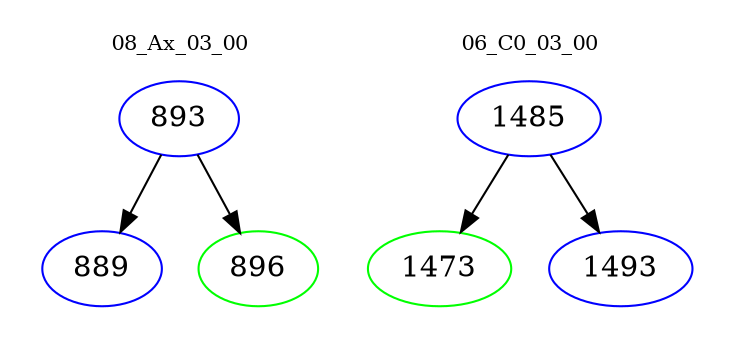 digraph{
subgraph cluster_0 {
color = white
label = "08_Ax_03_00";
fontsize=10;
T0_893 [label="893", color="blue"]
T0_893 -> T0_889 [color="black"]
T0_889 [label="889", color="blue"]
T0_893 -> T0_896 [color="black"]
T0_896 [label="896", color="green"]
}
subgraph cluster_1 {
color = white
label = "06_C0_03_00";
fontsize=10;
T1_1485 [label="1485", color="blue"]
T1_1485 -> T1_1473 [color="black"]
T1_1473 [label="1473", color="green"]
T1_1485 -> T1_1493 [color="black"]
T1_1493 [label="1493", color="blue"]
}
}
